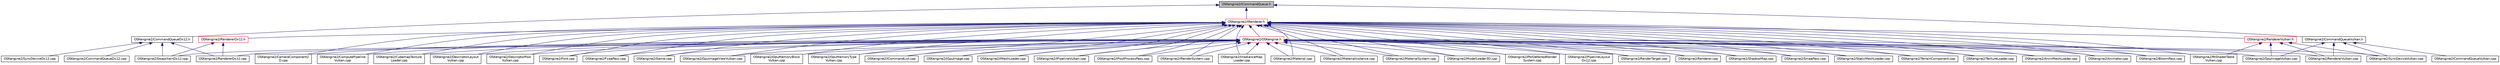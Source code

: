 digraph "OSKengine2/ICommandQueue.h"
{
 // LATEX_PDF_SIZE
  edge [fontname="Helvetica",fontsize="10",labelfontname="Helvetica",labelfontsize="10"];
  node [fontname="Helvetica",fontsize="10",shape=record];
  Node1 [label="OSKengine2/ICommandQueue.h",height=0.2,width=0.4,color="black", fillcolor="grey75", style="filled", fontcolor="black",tooltip=" "];
  Node1 -> Node2 [dir="back",color="midnightblue",fontsize="10",style="solid",fontname="Helvetica"];
  Node2 [label="OSKengine2/CommandQueueDx12.h",height=0.2,width=0.4,color="black", fillcolor="white", style="filled",URL="$_command_queue_dx12_8h.html",tooltip=" "];
  Node2 -> Node3 [dir="back",color="midnightblue",fontsize="10",style="solid",fontname="Helvetica"];
  Node3 [label="OSKengine2/CommandQueueDx12.cpp",height=0.2,width=0.4,color="black", fillcolor="white", style="filled",URL="$_command_queue_dx12_8cpp.html",tooltip=" "];
  Node2 -> Node4 [dir="back",color="midnightblue",fontsize="10",style="solid",fontname="Helvetica"];
  Node4 [label="OSKengine2/RendererDx12.cpp",height=0.2,width=0.4,color="black", fillcolor="white", style="filled",URL="$_renderer_dx12_8cpp.html",tooltip=" "];
  Node2 -> Node5 [dir="back",color="midnightblue",fontsize="10",style="solid",fontname="Helvetica"];
  Node5 [label="OSKengine2/SwapchainDx12.cpp",height=0.2,width=0.4,color="black", fillcolor="white", style="filled",URL="$_swapchain_dx12_8cpp.html",tooltip=" "];
  Node2 -> Node6 [dir="back",color="midnightblue",fontsize="10",style="solid",fontname="Helvetica"];
  Node6 [label="OSKengine2/SyncDeviceDx12.cpp",height=0.2,width=0.4,color="black", fillcolor="white", style="filled",URL="$_sync_device_dx12_8cpp.html",tooltip=" "];
  Node1 -> Node7 [dir="back",color="midnightblue",fontsize="10",style="solid",fontname="Helvetica"];
  Node7 [label="OSKengine2/CommandQueueVulkan.h",height=0.2,width=0.4,color="black", fillcolor="white", style="filled",URL="$_command_queue_vulkan_8h.html",tooltip=" "];
  Node7 -> Node8 [dir="back",color="midnightblue",fontsize="10",style="solid",fontname="Helvetica"];
  Node8 [label="OSKengine2/CommandQueueVulkan.cpp",height=0.2,width=0.4,color="black", fillcolor="white", style="filled",URL="$_command_queue_vulkan_8cpp.html",tooltip=" "];
  Node7 -> Node9 [dir="back",color="midnightblue",fontsize="10",style="solid",fontname="Helvetica"];
  Node9 [label="OSKengine2/GpuImageVulkan.cpp",height=0.2,width=0.4,color="black", fillcolor="white", style="filled",URL="$_gpu_image_vulkan_8cpp.html",tooltip=" "];
  Node7 -> Node10 [dir="back",color="midnightblue",fontsize="10",style="solid",fontname="Helvetica"];
  Node10 [label="OSKengine2/RendererVulkan.cpp",height=0.2,width=0.4,color="black", fillcolor="white", style="filled",URL="$_renderer_vulkan_8cpp.html",tooltip=" "];
  Node7 -> Node11 [dir="back",color="midnightblue",fontsize="10",style="solid",fontname="Helvetica"];
  Node11 [label="OSKengine2/SyncDeviceVulkan.cpp",height=0.2,width=0.4,color="black", fillcolor="white", style="filled",URL="$_sync_device_vulkan_8cpp.html",tooltip=" "];
  Node1 -> Node12 [dir="back",color="midnightblue",fontsize="10",style="solid",fontname="Helvetica"];
  Node12 [label="OSKengine2/IRenderer.h",height=0.2,width=0.4,color="red", fillcolor="white", style="filled",URL="$_i_renderer_8h.html",tooltip=" "];
  Node12 -> Node13 [dir="back",color="midnightblue",fontsize="10",style="solid",fontname="Helvetica"];
  Node13 [label="OSKengine2/AnimMeshLoader.cpp",height=0.2,width=0.4,color="black", fillcolor="white", style="filled",URL="$_anim_mesh_loader_8cpp.html",tooltip=" "];
  Node12 -> Node14 [dir="back",color="midnightblue",fontsize="10",style="solid",fontname="Helvetica"];
  Node14 [label="OSKengine2/Animator.cpp",height=0.2,width=0.4,color="black", fillcolor="white", style="filled",URL="$_animator_8cpp.html",tooltip=" "];
  Node12 -> Node15 [dir="back",color="midnightblue",fontsize="10",style="solid",fontname="Helvetica"];
  Node15 [label="OSKengine2/BloomPass.cpp",height=0.2,width=0.4,color="black", fillcolor="white", style="filled",URL="$_bloom_pass_8cpp.html",tooltip=" "];
  Node12 -> Node16 [dir="back",color="midnightblue",fontsize="10",style="solid",fontname="Helvetica"];
  Node16 [label="OSKengine2/CameraComponent2\lD.cpp",height=0.2,width=0.4,color="black", fillcolor="white", style="filled",URL="$_camera_component2_d_8cpp.html",tooltip=" "];
  Node12 -> Node17 [dir="back",color="midnightblue",fontsize="10",style="solid",fontname="Helvetica"];
  Node17 [label="OSKengine2/ComputePipeline\lVulkan.cpp",height=0.2,width=0.4,color="black", fillcolor="white", style="filled",URL="$_compute_pipeline_vulkan_8cpp.html",tooltip=" "];
  Node12 -> Node18 [dir="back",color="midnightblue",fontsize="10",style="solid",fontname="Helvetica"];
  Node18 [label="OSKengine2/CubemapTexture\lLoader.cpp",height=0.2,width=0.4,color="black", fillcolor="white", style="filled",URL="$_cubemap_texture_loader_8cpp.html",tooltip=" "];
  Node12 -> Node19 [dir="back",color="midnightblue",fontsize="10",style="solid",fontname="Helvetica"];
  Node19 [label="OSKengine2/DescriptorLayout\lVulkan.cpp",height=0.2,width=0.4,color="black", fillcolor="white", style="filled",URL="$_descriptor_layout_vulkan_8cpp.html",tooltip=" "];
  Node12 -> Node20 [dir="back",color="midnightblue",fontsize="10",style="solid",fontname="Helvetica"];
  Node20 [label="OSKengine2/DescriptorPool\lVulkan.cpp",height=0.2,width=0.4,color="black", fillcolor="white", style="filled",URL="$_descriptor_pool_vulkan_8cpp.html",tooltip=" "];
  Node12 -> Node21 [dir="back",color="midnightblue",fontsize="10",style="solid",fontname="Helvetica"];
  Node21 [label="OSKengine2/Font.cpp",height=0.2,width=0.4,color="black", fillcolor="white", style="filled",URL="$_font_8cpp.html",tooltip=" "];
  Node12 -> Node22 [dir="back",color="midnightblue",fontsize="10",style="solid",fontname="Helvetica"];
  Node22 [label="OSKengine2/FxaaPass.cpp",height=0.2,width=0.4,color="black", fillcolor="white", style="filled",URL="$_fxaa_pass_8cpp.html",tooltip=" "];
  Node12 -> Node23 [dir="back",color="midnightblue",fontsize="10",style="solid",fontname="Helvetica"];
  Node23 [label="OSKengine2/Game.cpp",height=0.2,width=0.4,color="black", fillcolor="white", style="filled",URL="$_game_8cpp.html",tooltip=" "];
  Node12 -> Node24 [dir="back",color="midnightblue",fontsize="10",style="solid",fontname="Helvetica"];
  Node24 [label="OSKengine2/GpuImageViewVulkan.cpp",height=0.2,width=0.4,color="black", fillcolor="white", style="filled",URL="$_gpu_image_view_vulkan_8cpp.html",tooltip=" "];
  Node12 -> Node25 [dir="back",color="midnightblue",fontsize="10",style="solid",fontname="Helvetica"];
  Node25 [label="OSKengine2/GpuMemoryBlock\lVulkan.cpp",height=0.2,width=0.4,color="black", fillcolor="white", style="filled",URL="$_gpu_memory_block_vulkan_8cpp.html",tooltip=" "];
  Node12 -> Node26 [dir="back",color="midnightblue",fontsize="10",style="solid",fontname="Helvetica"];
  Node26 [label="OSKengine2/GpuMemoryType\lVulkan.cpp",height=0.2,width=0.4,color="black", fillcolor="white", style="filled",URL="$_gpu_memory_type_vulkan_8cpp.html",tooltip=" "];
  Node12 -> Node27 [dir="back",color="midnightblue",fontsize="10",style="solid",fontname="Helvetica"];
  Node27 [label="OSKengine2/ICommandList.cpp",height=0.2,width=0.4,color="black", fillcolor="white", style="filled",URL="$_i_command_list_8cpp.html",tooltip=" "];
  Node12 -> Node28 [dir="back",color="midnightblue",fontsize="10",style="solid",fontname="Helvetica"];
  Node28 [label="OSKengine2/IGpuImage.cpp",height=0.2,width=0.4,color="black", fillcolor="white", style="filled",URL="$_i_gpu_image_8cpp.html",tooltip=" "];
  Node12 -> Node29 [dir="back",color="midnightblue",fontsize="10",style="solid",fontname="Helvetica"];
  Node29 [label="OSKengine2/IMeshLoader.cpp",height=0.2,width=0.4,color="black", fillcolor="white", style="filled",URL="$_i_mesh_loader_8cpp.html",tooltip=" "];
  Node12 -> Node30 [dir="back",color="midnightblue",fontsize="10",style="solid",fontname="Helvetica"];
  Node30 [label="OSKengine2/IPipelineVulkan.cpp",height=0.2,width=0.4,color="black", fillcolor="white", style="filled",URL="$_i_pipeline_vulkan_8cpp.html",tooltip=" "];
  Node12 -> Node31 [dir="back",color="midnightblue",fontsize="10",style="solid",fontname="Helvetica"];
  Node31 [label="OSKengine2/IPostProcessPass.cpp",height=0.2,width=0.4,color="black", fillcolor="white", style="filled",URL="$_i_post_process_pass_8cpp.html",tooltip=" "];
  Node12 -> Node32 [dir="back",color="midnightblue",fontsize="10",style="solid",fontname="Helvetica"];
  Node32 [label="OSKengine2/IRenderSystem.cpp",height=0.2,width=0.4,color="black", fillcolor="white", style="filled",URL="$_i_render_system_8cpp.html",tooltip=" "];
  Node12 -> Node33 [dir="back",color="midnightblue",fontsize="10",style="solid",fontname="Helvetica"];
  Node33 [label="OSKengine2/IrradianceMap\lLoader.cpp",height=0.2,width=0.4,color="black", fillcolor="white", style="filled",URL="$_irradiance_map_loader_8cpp.html",tooltip=" "];
  Node12 -> Node34 [dir="back",color="midnightblue",fontsize="10",style="solid",fontname="Helvetica"];
  Node34 [label="OSKengine2/Material.cpp",height=0.2,width=0.4,color="black", fillcolor="white", style="filled",URL="$_material_8cpp.html",tooltip=" "];
  Node12 -> Node35 [dir="back",color="midnightblue",fontsize="10",style="solid",fontname="Helvetica"];
  Node35 [label="OSKengine2/MaterialInstance.cpp",height=0.2,width=0.4,color="black", fillcolor="white", style="filled",URL="$_material_instance_8cpp.html",tooltip=" "];
  Node12 -> Node36 [dir="back",color="midnightblue",fontsize="10",style="solid",fontname="Helvetica"];
  Node36 [label="OSKengine2/MaterialSystem.cpp",height=0.2,width=0.4,color="black", fillcolor="white", style="filled",URL="$_material_system_8cpp.html",tooltip=" "];
  Node12 -> Node37 [dir="back",color="midnightblue",fontsize="10",style="solid",fontname="Helvetica"];
  Node37 [label="OSKengine2/ModelLoader3D.cpp",height=0.2,width=0.4,color="black", fillcolor="white", style="filled",URL="$_model_loader3_d_8cpp.html",tooltip=" "];
  Node12 -> Node38 [dir="back",color="midnightblue",fontsize="10",style="solid",fontname="Helvetica"];
  Node38 [label="OSKengine2/OSKengine.h",height=0.2,width=0.4,color="red", fillcolor="white", style="filled",URL="$_o_s_kengine_8h.html",tooltip=" "];
  Node38 -> Node13 [dir="back",color="midnightblue",fontsize="10",style="solid",fontname="Helvetica"];
  Node38 -> Node14 [dir="back",color="midnightblue",fontsize="10",style="solid",fontname="Helvetica"];
  Node38 -> Node15 [dir="back",color="midnightblue",fontsize="10",style="solid",fontname="Helvetica"];
  Node38 -> Node16 [dir="back",color="midnightblue",fontsize="10",style="solid",fontname="Helvetica"];
  Node38 -> Node17 [dir="back",color="midnightblue",fontsize="10",style="solid",fontname="Helvetica"];
  Node38 -> Node18 [dir="back",color="midnightblue",fontsize="10",style="solid",fontname="Helvetica"];
  Node38 -> Node19 [dir="back",color="midnightblue",fontsize="10",style="solid",fontname="Helvetica"];
  Node38 -> Node20 [dir="back",color="midnightblue",fontsize="10",style="solid",fontname="Helvetica"];
  Node38 -> Node21 [dir="back",color="midnightblue",fontsize="10",style="solid",fontname="Helvetica"];
  Node38 -> Node22 [dir="back",color="midnightblue",fontsize="10",style="solid",fontname="Helvetica"];
  Node38 -> Node23 [dir="back",color="midnightblue",fontsize="10",style="solid",fontname="Helvetica"];
  Node38 -> Node24 [dir="back",color="midnightblue",fontsize="10",style="solid",fontname="Helvetica"];
  Node38 -> Node9 [dir="back",color="midnightblue",fontsize="10",style="solid",fontname="Helvetica"];
  Node38 -> Node25 [dir="back",color="midnightblue",fontsize="10",style="solid",fontname="Helvetica"];
  Node38 -> Node26 [dir="back",color="midnightblue",fontsize="10",style="solid",fontname="Helvetica"];
  Node38 -> Node27 [dir="back",color="midnightblue",fontsize="10",style="solid",fontname="Helvetica"];
  Node38 -> Node28 [dir="back",color="midnightblue",fontsize="10",style="solid",fontname="Helvetica"];
  Node38 -> Node29 [dir="back",color="midnightblue",fontsize="10",style="solid",fontname="Helvetica"];
  Node38 -> Node30 [dir="back",color="midnightblue",fontsize="10",style="solid",fontname="Helvetica"];
  Node38 -> Node31 [dir="back",color="midnightblue",fontsize="10",style="solid",fontname="Helvetica"];
  Node38 -> Node32 [dir="back",color="midnightblue",fontsize="10",style="solid",fontname="Helvetica"];
  Node38 -> Node33 [dir="back",color="midnightblue",fontsize="10",style="solid",fontname="Helvetica"];
  Node38 -> Node34 [dir="back",color="midnightblue",fontsize="10",style="solid",fontname="Helvetica"];
  Node38 -> Node35 [dir="back",color="midnightblue",fontsize="10",style="solid",fontname="Helvetica"];
  Node38 -> Node36 [dir="back",color="midnightblue",fontsize="10",style="solid",fontname="Helvetica"];
  Node38 -> Node37 [dir="back",color="midnightblue",fontsize="10",style="solid",fontname="Helvetica"];
  Node38 -> Node48 [dir="back",color="midnightblue",fontsize="10",style="solid",fontname="Helvetica"];
  Node48 [label="OSKengine2/PbrDeferredRender\lSystem.cpp",height=0.2,width=0.4,color="black", fillcolor="white", style="filled",URL="$_pbr_deferred_render_system_8cpp.html",tooltip=" "];
  Node38 -> Node65 [dir="back",color="midnightblue",fontsize="10",style="solid",fontname="Helvetica"];
  Node65 [label="OSKengine2/PipelineLayout\lDx12.cpp",height=0.2,width=0.4,color="black", fillcolor="white", style="filled",URL="$_pipeline_layout_dx12_8cpp.html",tooltip=" "];
  Node38 -> Node68 [dir="back",color="midnightblue",fontsize="10",style="solid",fontname="Helvetica"];
  Node68 [label="OSKengine2/RenderTarget.cpp",height=0.2,width=0.4,color="black", fillcolor="white", style="filled",URL="$_render_target_8cpp.html",tooltip=" "];
  Node38 -> Node51 [dir="back",color="midnightblue",fontsize="10",style="solid",fontname="Helvetica"];
  Node51 [label="OSKengine2/Renderer.cpp",height=0.2,width=0.4,color="black", fillcolor="white", style="filled",URL="$_renderer_8cpp.html",tooltip=" "];
  Node38 -> Node4 [dir="back",color="midnightblue",fontsize="10",style="solid",fontname="Helvetica"];
  Node38 -> Node10 [dir="back",color="midnightblue",fontsize="10",style="solid",fontname="Helvetica"];
  Node38 -> Node69 [dir="back",color="midnightblue",fontsize="10",style="solid",fontname="Helvetica"];
  Node69 [label="OSKengine2/RtShaderTable\lVulkan.cpp",height=0.2,width=0.4,color="black", fillcolor="white", style="filled",URL="$_rt_shader_table_vulkan_8cpp.html",tooltip=" "];
  Node38 -> Node70 [dir="back",color="midnightblue",fontsize="10",style="solid",fontname="Helvetica"];
  Node70 [label="OSKengine2/ShadowMap.cpp",height=0.2,width=0.4,color="black", fillcolor="white", style="filled",URL="$_shadow_map_8cpp.html",tooltip=" "];
  Node38 -> Node72 [dir="back",color="midnightblue",fontsize="10",style="solid",fontname="Helvetica"];
  Node72 [label="OSKengine2/SmaaPass.cpp",height=0.2,width=0.4,color="black", fillcolor="white", style="filled",URL="$_smaa_pass_8cpp.html",tooltip=" "];
  Node38 -> Node73 [dir="back",color="midnightblue",fontsize="10",style="solid",fontname="Helvetica"];
  Node73 [label="OSKengine2/StaticMeshLoader.cpp",height=0.2,width=0.4,color="black", fillcolor="white", style="filled",URL="$_static_mesh_loader_8cpp.html",tooltip=" "];
  Node38 -> Node5 [dir="back",color="midnightblue",fontsize="10",style="solid",fontname="Helvetica"];
  Node38 -> Node11 [dir="back",color="midnightblue",fontsize="10",style="solid",fontname="Helvetica"];
  Node38 -> Node75 [dir="back",color="midnightblue",fontsize="10",style="solid",fontname="Helvetica"];
  Node75 [label="OSKengine2/TerrainComponent.cpp",height=0.2,width=0.4,color="black", fillcolor="white", style="filled",URL="$_terrain_component_8cpp.html",tooltip=" "];
  Node38 -> Node77 [dir="back",color="midnightblue",fontsize="10",style="solid",fontname="Helvetica"];
  Node77 [label="OSKengine2/TextureLoader.cpp",height=0.2,width=0.4,color="black", fillcolor="white", style="filled",URL="$_texture_loader_8cpp.html",tooltip=" "];
  Node12 -> Node48 [dir="back",color="midnightblue",fontsize="10",style="solid",fontname="Helvetica"];
  Node12 -> Node65 [dir="back",color="midnightblue",fontsize="10",style="solid",fontname="Helvetica"];
  Node12 -> Node68 [dir="back",color="midnightblue",fontsize="10",style="solid",fontname="Helvetica"];
  Node12 -> Node51 [dir="back",color="midnightblue",fontsize="10",style="solid",fontname="Helvetica"];
  Node12 -> Node81 [dir="back",color="midnightblue",fontsize="10",style="solid",fontname="Helvetica"];
  Node81 [label="OSKengine2/RendererDx12.h",height=0.2,width=0.4,color="red", fillcolor="white", style="filled",URL="$_renderer_dx12_8h.html",tooltip=" "];
  Node81 -> Node4 [dir="back",color="midnightblue",fontsize="10",style="solid",fontname="Helvetica"];
  Node81 -> Node5 [dir="back",color="midnightblue",fontsize="10",style="solid",fontname="Helvetica"];
  Node12 -> Node82 [dir="back",color="midnightblue",fontsize="10",style="solid",fontname="Helvetica"];
  Node82 [label="OSKengine2/RendererVulkan.h",height=0.2,width=0.4,color="red", fillcolor="white", style="filled",URL="$_renderer_vulkan_8h.html",tooltip=" "];
  Node82 -> Node9 [dir="back",color="midnightblue",fontsize="10",style="solid",fontname="Helvetica"];
  Node82 -> Node10 [dir="back",color="midnightblue",fontsize="10",style="solid",fontname="Helvetica"];
  Node82 -> Node69 [dir="back",color="midnightblue",fontsize="10",style="solid",fontname="Helvetica"];
  Node82 -> Node11 [dir="back",color="midnightblue",fontsize="10",style="solid",fontname="Helvetica"];
  Node12 -> Node69 [dir="back",color="midnightblue",fontsize="10",style="solid",fontname="Helvetica"];
  Node12 -> Node70 [dir="back",color="midnightblue",fontsize="10",style="solid",fontname="Helvetica"];
  Node12 -> Node72 [dir="back",color="midnightblue",fontsize="10",style="solid",fontname="Helvetica"];
  Node12 -> Node73 [dir="back",color="midnightblue",fontsize="10",style="solid",fontname="Helvetica"];
  Node12 -> Node75 [dir="back",color="midnightblue",fontsize="10",style="solid",fontname="Helvetica"];
  Node12 -> Node77 [dir="back",color="midnightblue",fontsize="10",style="solid",fontname="Helvetica"];
}
